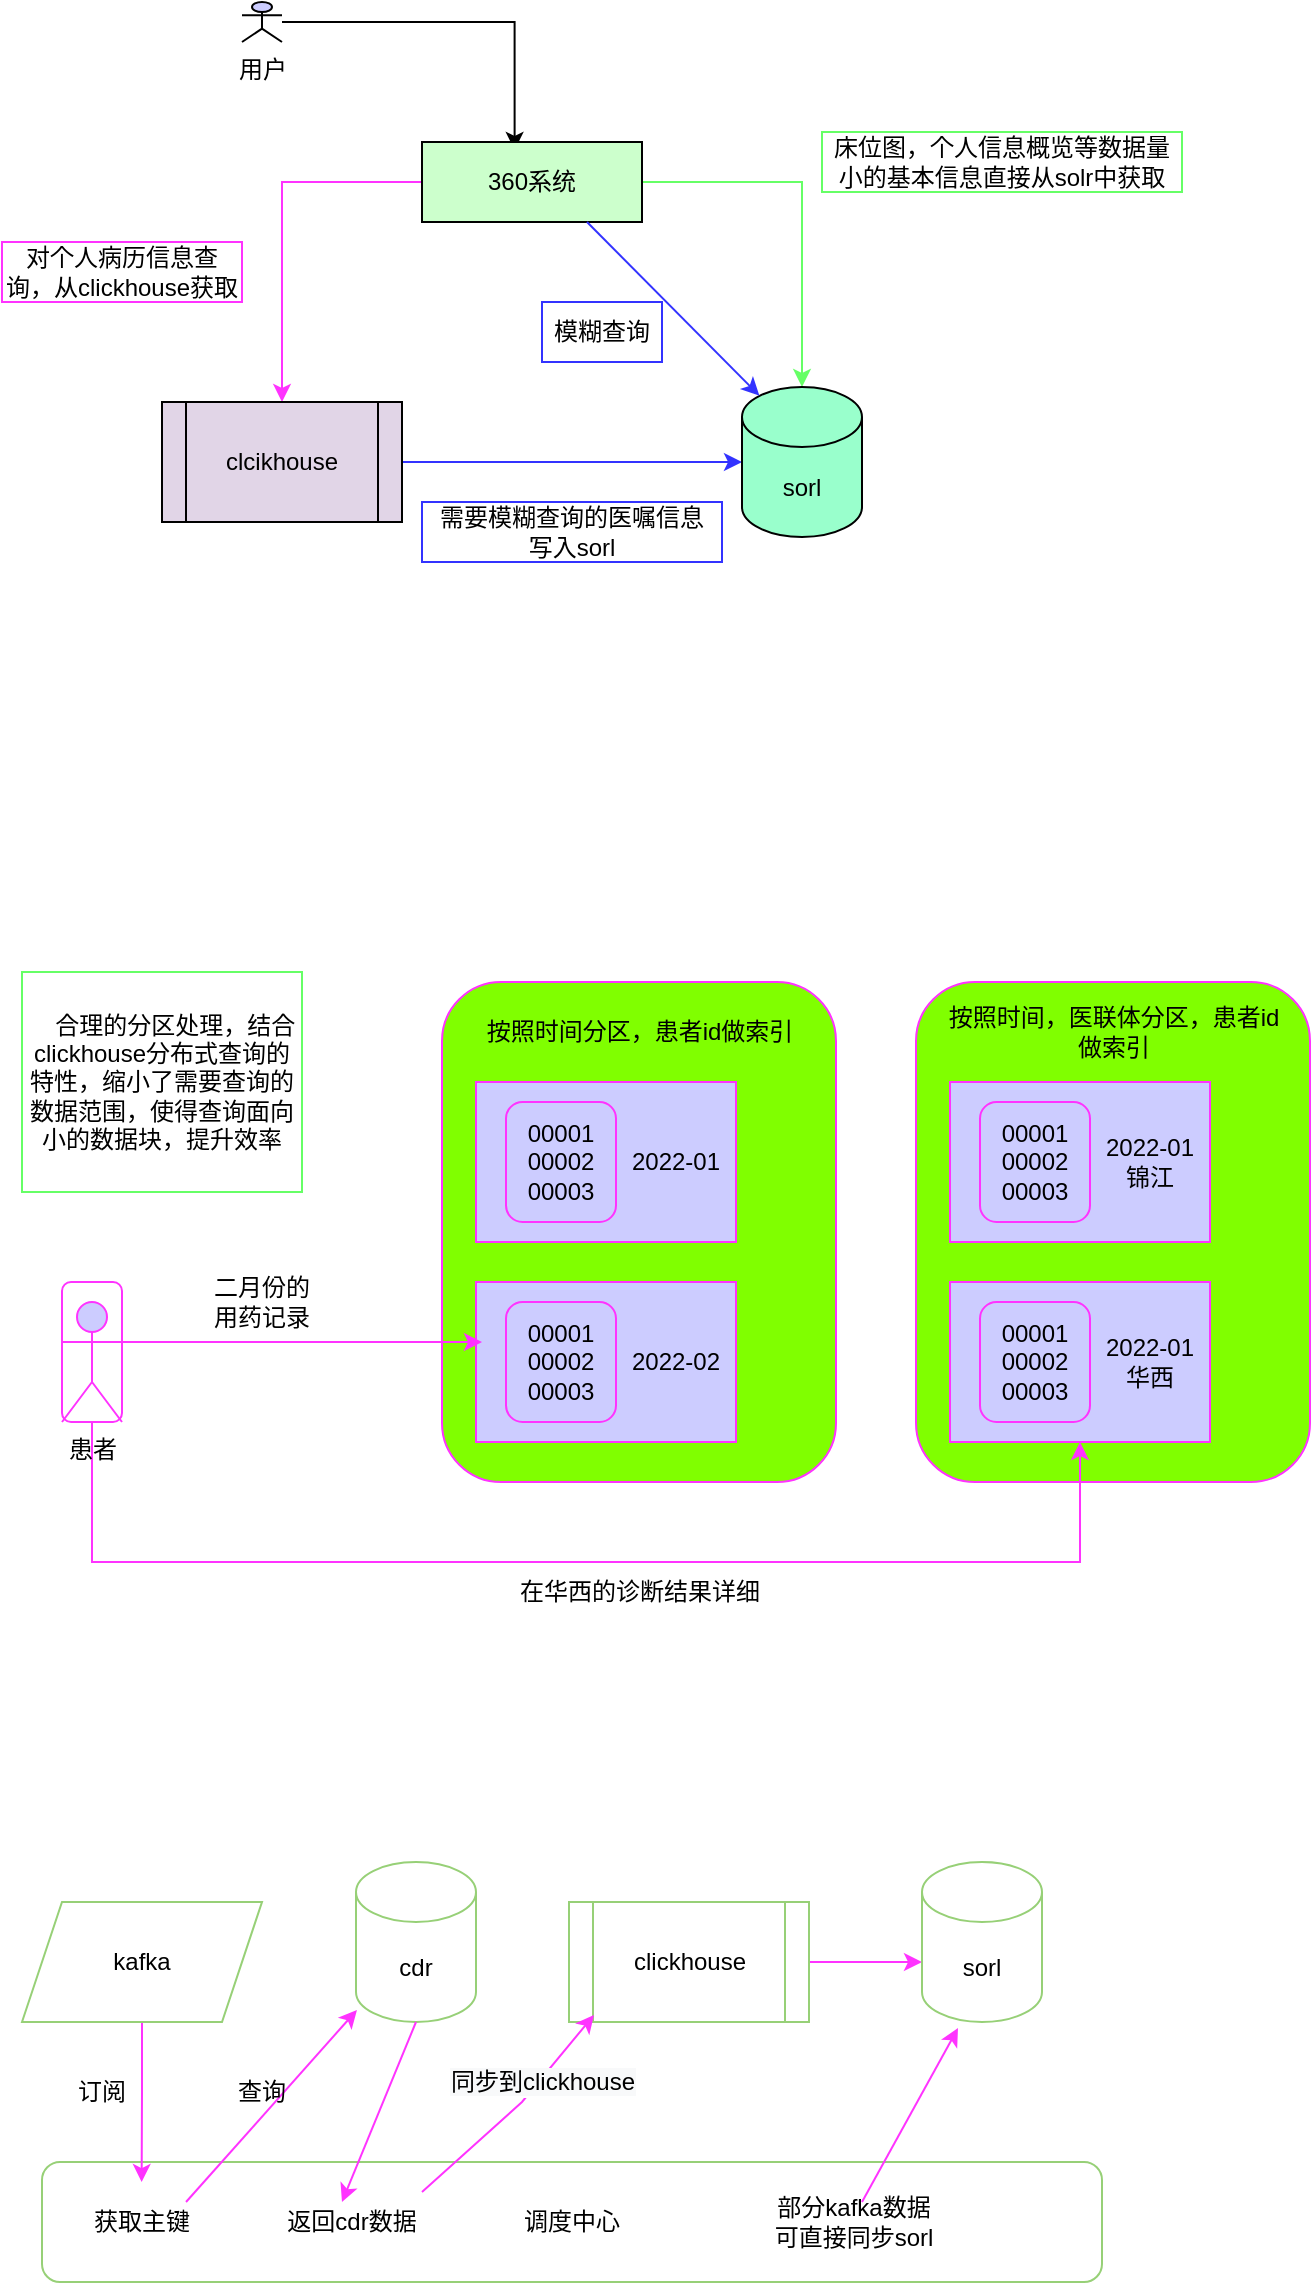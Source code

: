 <mxfile version="18.1.2" type="github">
  <diagram id="Z3sWj0wMKu5YTB8dK9sp" name="Page-1">
    <mxGraphModel dx="1662" dy="762" grid="1" gridSize="10" guides="1" tooltips="1" connect="1" arrows="1" fold="1" page="1" pageScale="1" pageWidth="827" pageHeight="1169" math="0" shadow="0">
      <root>
        <mxCell id="0" />
        <mxCell id="1" parent="0" />
        <mxCell id="8FOxK7Zj0sVtvy6mxAmo-83" value="调度中心" style="rounded=1;whiteSpace=wrap;html=1;strokeColor=#97D077;fillColor=#FFFFFF;" vertex="1" parent="1">
          <mxGeometry x="90" y="1250" width="530" height="60" as="geometry" />
        </mxCell>
        <mxCell id="8FOxK7Zj0sVtvy6mxAmo-72" value="" style="rounded=1;whiteSpace=wrap;html=1;strokeColor=#FF33FF;fillColor=#FFFFFF;" vertex="1" parent="1">
          <mxGeometry x="100" y="810" width="30" height="70" as="geometry" />
        </mxCell>
        <mxCell id="8FOxK7Zj0sVtvy6mxAmo-57" value="" style="rounded=1;whiteSpace=wrap;html=1;strokeColor=#FF33FF;fillColor=#80FF00;" vertex="1" parent="1">
          <mxGeometry x="290" y="660" width="197" height="250" as="geometry" />
        </mxCell>
        <mxCell id="8FOxK7Zj0sVtvy6mxAmo-26" style="edgeStyle=orthogonalEdgeStyle;rounded=0;orthogonalLoop=1;jettySize=auto;html=1;entryX=0;entryY=0.5;entryDx=0;entryDy=0;entryPerimeter=0;fillColor=#9999FF;strokeColor=#3333FF;" edge="1" parent="1" source="8FOxK7Zj0sVtvy6mxAmo-4" target="8FOxK7Zj0sVtvy6mxAmo-3">
          <mxGeometry relative="1" as="geometry" />
        </mxCell>
        <mxCell id="8FOxK7Zj0sVtvy6mxAmo-7" style="edgeStyle=orthogonalEdgeStyle;rounded=0;orthogonalLoop=1;jettySize=auto;html=1;entryX=0.421;entryY=0.1;entryDx=0;entryDy=0;entryPerimeter=0;" edge="1" parent="1" source="8FOxK7Zj0sVtvy6mxAmo-1" target="8FOxK7Zj0sVtvy6mxAmo-2">
          <mxGeometry relative="1" as="geometry" />
        </mxCell>
        <mxCell id="8FOxK7Zj0sVtvy6mxAmo-1" value="用户" style="shape=umlActor;verticalLabelPosition=bottom;verticalAlign=top;html=1;outlineConnect=0;fillColor=#CCCCFF;" vertex="1" parent="1">
          <mxGeometry x="190" y="170" width="20" height="20" as="geometry" />
        </mxCell>
        <mxCell id="8FOxK7Zj0sVtvy6mxAmo-15" style="edgeStyle=orthogonalEdgeStyle;rounded=0;orthogonalLoop=1;jettySize=auto;html=1;entryX=0.5;entryY=0;entryDx=0;entryDy=0;strokeColor=#FF33FF;" edge="1" parent="1" source="8FOxK7Zj0sVtvy6mxAmo-2" target="8FOxK7Zj0sVtvy6mxAmo-4">
          <mxGeometry relative="1" as="geometry" />
        </mxCell>
        <mxCell id="8FOxK7Zj0sVtvy6mxAmo-16" style="edgeStyle=orthogonalEdgeStyle;rounded=0;orthogonalLoop=1;jettySize=auto;html=1;entryX=0.5;entryY=0;entryDx=0;entryDy=0;entryPerimeter=0;strokeColor=#66FF66;" edge="1" parent="1" source="8FOxK7Zj0sVtvy6mxAmo-2" target="8FOxK7Zj0sVtvy6mxAmo-3">
          <mxGeometry relative="1" as="geometry" />
        </mxCell>
        <mxCell id="8FOxK7Zj0sVtvy6mxAmo-2" value="360系统" style="rounded=0;whiteSpace=wrap;html=1;fillColor=#CCFFCC;" vertex="1" parent="1">
          <mxGeometry x="280" y="240" width="110" height="40" as="geometry" />
        </mxCell>
        <mxCell id="8FOxK7Zj0sVtvy6mxAmo-3" value="sorl" style="shape=cylinder3;whiteSpace=wrap;html=1;boundedLbl=1;backgroundOutline=1;size=15;fillColor=#99FFCC;" vertex="1" parent="1">
          <mxGeometry x="440" y="362.5" width="60" height="75" as="geometry" />
        </mxCell>
        <mxCell id="8FOxK7Zj0sVtvy6mxAmo-4" value="clcikhouse" style="shape=process;whiteSpace=wrap;html=1;backgroundOutline=1;fillColor=#E1D5E7;" vertex="1" parent="1">
          <mxGeometry x="150" y="370" width="120" height="60" as="geometry" />
        </mxCell>
        <mxCell id="8FOxK7Zj0sVtvy6mxAmo-11" value="床位图，个人信息概览等数据量小的基本信息直接从solr中获取" style="text;html=1;strokeColor=#66FF66;fillColor=none;align=center;verticalAlign=middle;whiteSpace=wrap;rounded=0;" vertex="1" parent="1">
          <mxGeometry x="480" y="235" width="180" height="30" as="geometry" />
        </mxCell>
        <mxCell id="8FOxK7Zj0sVtvy6mxAmo-14" value="对个人病历信息查询，从clickhouse获取" style="text;html=1;strokeColor=#FF33FF;fillColor=none;align=center;verticalAlign=middle;whiteSpace=wrap;rounded=0;" vertex="1" parent="1">
          <mxGeometry x="70" y="290" width="120" height="30" as="geometry" />
        </mxCell>
        <mxCell id="8FOxK7Zj0sVtvy6mxAmo-19" value="需要模糊查询的医嘱信息&lt;br&gt;写入sorl" style="text;html=1;strokeColor=#3333FF;fillColor=none;align=center;verticalAlign=middle;whiteSpace=wrap;rounded=0;" vertex="1" parent="1">
          <mxGeometry x="280" y="420" width="150" height="30" as="geometry" />
        </mxCell>
        <mxCell id="8FOxK7Zj0sVtvy6mxAmo-22" value="模糊查询" style="text;html=1;strokeColor=#3333FF;fillColor=none;align=center;verticalAlign=middle;whiteSpace=wrap;rounded=0;" vertex="1" parent="1">
          <mxGeometry x="340" y="320" width="60" height="30" as="geometry" />
        </mxCell>
        <mxCell id="8FOxK7Zj0sVtvy6mxAmo-23" value="" style="endArrow=classic;html=1;rounded=0;exitX=0.75;exitY=1;exitDx=0;exitDy=0;entryX=0.145;entryY=0;entryDx=0;entryDy=4.35;entryPerimeter=0;fillColor=#3333FF;strokeColor=#3333FF;" edge="1" parent="1" source="8FOxK7Zj0sVtvy6mxAmo-2" target="8FOxK7Zj0sVtvy6mxAmo-3">
          <mxGeometry width="50" height="50" relative="1" as="geometry">
            <mxPoint x="390" y="430" as="sourcePoint" />
            <mxPoint x="440" y="380" as="targetPoint" />
          </mxGeometry>
        </mxCell>
        <mxCell id="8FOxK7Zj0sVtvy6mxAmo-52" value="" style="rounded=0;whiteSpace=wrap;html=1;strokeColor=#FF33FF;fillColor=#CCCCFF;" vertex="1" parent="1">
          <mxGeometry x="307" y="710" width="130" height="80" as="geometry" />
        </mxCell>
        <mxCell id="8FOxK7Zj0sVtvy6mxAmo-38" value="00001&lt;br&gt;00002&lt;br&gt;00003" style="rounded=1;whiteSpace=wrap;html=1;strokeColor=#FF33FF;fillColor=#CCCCFF;" vertex="1" parent="1">
          <mxGeometry x="322" y="720" width="55" height="60" as="geometry" />
        </mxCell>
        <mxCell id="8FOxK7Zj0sVtvy6mxAmo-53" value="2022-01" style="text;html=1;strokeColor=none;fillColor=none;align=center;verticalAlign=middle;whiteSpace=wrap;rounded=0;" vertex="1" parent="1">
          <mxGeometry x="377" y="735" width="60" height="30" as="geometry" />
        </mxCell>
        <mxCell id="8FOxK7Zj0sVtvy6mxAmo-54" value="" style="rounded=0;whiteSpace=wrap;html=1;strokeColor=#FF33FF;fillColor=#CCCCFF;" vertex="1" parent="1">
          <mxGeometry x="307" y="810" width="130" height="80" as="geometry" />
        </mxCell>
        <mxCell id="8FOxK7Zj0sVtvy6mxAmo-55" value="00001&lt;br&gt;00002&lt;br&gt;00003" style="rounded=1;whiteSpace=wrap;html=1;strokeColor=#FF33FF;fillColor=#CCCCFF;" vertex="1" parent="1">
          <mxGeometry x="322" y="820" width="55" height="60" as="geometry" />
        </mxCell>
        <mxCell id="8FOxK7Zj0sVtvy6mxAmo-56" value="2022-02" style="text;html=1;strokeColor=none;fillColor=none;align=center;verticalAlign=middle;whiteSpace=wrap;rounded=0;" vertex="1" parent="1">
          <mxGeometry x="377" y="835" width="60" height="30" as="geometry" />
        </mxCell>
        <mxCell id="8FOxK7Zj0sVtvy6mxAmo-58" value="按照时间分区，患者id做索引" style="text;html=1;strokeColor=none;fillColor=none;align=center;verticalAlign=middle;whiteSpace=wrap;rounded=0;" vertex="1" parent="1">
          <mxGeometry x="303.5" y="670" width="170" height="30" as="geometry" />
        </mxCell>
        <mxCell id="8FOxK7Zj0sVtvy6mxAmo-59" value="" style="rounded=1;whiteSpace=wrap;html=1;strokeColor=#FF33FF;fillColor=#80FF00;" vertex="1" parent="1">
          <mxGeometry x="527" y="660" width="197" height="250" as="geometry" />
        </mxCell>
        <mxCell id="8FOxK7Zj0sVtvy6mxAmo-60" value="" style="rounded=0;whiteSpace=wrap;html=1;strokeColor=#FF33FF;fillColor=#CCCCFF;" vertex="1" parent="1">
          <mxGeometry x="544" y="710" width="130" height="80" as="geometry" />
        </mxCell>
        <mxCell id="8FOxK7Zj0sVtvy6mxAmo-61" value="00001&lt;br&gt;00002&lt;br&gt;00003" style="rounded=1;whiteSpace=wrap;html=1;strokeColor=#FF33FF;fillColor=#CCCCFF;" vertex="1" parent="1">
          <mxGeometry x="559" y="720" width="55" height="60" as="geometry" />
        </mxCell>
        <mxCell id="8FOxK7Zj0sVtvy6mxAmo-62" value="2022-01&lt;br&gt;锦江" style="text;html=1;strokeColor=none;fillColor=none;align=center;verticalAlign=middle;whiteSpace=wrap;rounded=0;" vertex="1" parent="1">
          <mxGeometry x="614" y="735" width="60" height="30" as="geometry" />
        </mxCell>
        <mxCell id="8FOxK7Zj0sVtvy6mxAmo-63" value="" style="rounded=0;whiteSpace=wrap;html=1;strokeColor=#FF33FF;fillColor=#CCCCFF;" vertex="1" parent="1">
          <mxGeometry x="544" y="810" width="130" height="80" as="geometry" />
        </mxCell>
        <mxCell id="8FOxK7Zj0sVtvy6mxAmo-64" value="00001&lt;br&gt;00002&lt;br&gt;00003" style="rounded=1;whiteSpace=wrap;html=1;strokeColor=#FF33FF;fillColor=#CCCCFF;" vertex="1" parent="1">
          <mxGeometry x="559" y="820" width="55" height="60" as="geometry" />
        </mxCell>
        <mxCell id="8FOxK7Zj0sVtvy6mxAmo-65" value="2022-01&lt;br&gt;华西" style="text;html=1;strokeColor=none;fillColor=none;align=center;verticalAlign=middle;whiteSpace=wrap;rounded=0;" vertex="1" parent="1">
          <mxGeometry x="614" y="835" width="60" height="30" as="geometry" />
        </mxCell>
        <mxCell id="8FOxK7Zj0sVtvy6mxAmo-66" value="按照时间，医联体分区，患者id做索引" style="text;html=1;strokeColor=none;fillColor=none;align=center;verticalAlign=middle;whiteSpace=wrap;rounded=0;" vertex="1" parent="1">
          <mxGeometry x="540.5" y="670" width="170" height="30" as="geometry" />
        </mxCell>
        <mxCell id="8FOxK7Zj0sVtvy6mxAmo-67" value="&amp;nbsp; &amp;nbsp; 合理的分区处理，结合clickhouse分布式查询的特性，缩小了需要查询的数据范围，使得查询面向小的数据块，提升效率" style="text;html=1;strokeColor=#66FF66;fillColor=none;align=center;verticalAlign=middle;whiteSpace=wrap;rounded=0;" vertex="1" parent="1">
          <mxGeometry x="80" y="655" width="140" height="110" as="geometry" />
        </mxCell>
        <mxCell id="8FOxK7Zj0sVtvy6mxAmo-103" style="edgeStyle=orthogonalEdgeStyle;rounded=0;orthogonalLoop=1;jettySize=auto;html=1;entryX=0.5;entryY=1;entryDx=0;entryDy=0;strokeColor=#FF33FF;fillColor=#3333FF;" edge="1" parent="1" source="8FOxK7Zj0sVtvy6mxAmo-68" target="8FOxK7Zj0sVtvy6mxAmo-63">
          <mxGeometry relative="1" as="geometry">
            <Array as="points">
              <mxPoint x="115" y="950" />
              <mxPoint x="609" y="950" />
            </Array>
          </mxGeometry>
        </mxCell>
        <mxCell id="8FOxK7Zj0sVtvy6mxAmo-68" value="患者" style="shape=umlActor;verticalLabelPosition=bottom;verticalAlign=top;html=1;outlineConnect=0;strokeColor=#FF33FF;fillColor=#CCCCFF;" vertex="1" parent="1">
          <mxGeometry x="100" y="820" width="30" height="60" as="geometry" />
        </mxCell>
        <mxCell id="8FOxK7Zj0sVtvy6mxAmo-70" value="" style="endArrow=classic;html=1;rounded=0;strokeColor=#FF33FF;fillColor=#3333FF;exitX=1;exitY=0.333;exitDx=0;exitDy=0;exitPerimeter=0;" edge="1" parent="1" source="8FOxK7Zj0sVtvy6mxAmo-68">
          <mxGeometry width="50" height="50" relative="1" as="geometry">
            <mxPoint x="390" y="880" as="sourcePoint" />
            <mxPoint x="310" y="840" as="targetPoint" />
          </mxGeometry>
        </mxCell>
        <mxCell id="8FOxK7Zj0sVtvy6mxAmo-75" value="二月份的用药记录" style="text;html=1;strokeColor=none;fillColor=none;align=center;verticalAlign=middle;whiteSpace=wrap;rounded=0;" vertex="1" parent="1">
          <mxGeometry x="170" y="805" width="60" height="30" as="geometry" />
        </mxCell>
        <mxCell id="8FOxK7Zj0sVtvy6mxAmo-77" value="在华西的诊断结果详细" style="text;html=1;strokeColor=none;fillColor=none;align=center;verticalAlign=middle;whiteSpace=wrap;rounded=0;" vertex="1" parent="1">
          <mxGeometry x="315.5" y="950" width="146" height="30" as="geometry" />
        </mxCell>
        <mxCell id="8FOxK7Zj0sVtvy6mxAmo-84" style="edgeStyle=orthogonalEdgeStyle;rounded=0;orthogonalLoop=1;jettySize=auto;html=1;entryX=0.094;entryY=0.167;entryDx=0;entryDy=0;entryPerimeter=0;strokeColor=#FF33FF;fillColor=#3333FF;" edge="1" parent="1" source="8FOxK7Zj0sVtvy6mxAmo-79" target="8FOxK7Zj0sVtvy6mxAmo-83">
          <mxGeometry relative="1" as="geometry" />
        </mxCell>
        <mxCell id="8FOxK7Zj0sVtvy6mxAmo-79" value="kafka" style="shape=parallelogram;perimeter=parallelogramPerimeter;whiteSpace=wrap;html=1;fixedSize=1;strokeColor=#97D077;fillColor=#FFFFFF;" vertex="1" parent="1">
          <mxGeometry x="80" y="1120" width="120" height="60" as="geometry" />
        </mxCell>
        <mxCell id="8FOxK7Zj0sVtvy6mxAmo-80" value="cdr" style="shape=cylinder3;whiteSpace=wrap;html=1;boundedLbl=1;backgroundOutline=1;size=15;strokeColor=#97D077;fillColor=#FFFFFF;" vertex="1" parent="1">
          <mxGeometry x="247" y="1100" width="60" height="80" as="geometry" />
        </mxCell>
        <mxCell id="8FOxK7Zj0sVtvy6mxAmo-98" style="edgeStyle=orthogonalEdgeStyle;rounded=0;orthogonalLoop=1;jettySize=auto;html=1;strokeColor=#FF33FF;fillColor=#3333FF;" edge="1" parent="1" source="8FOxK7Zj0sVtvy6mxAmo-81">
          <mxGeometry relative="1" as="geometry">
            <mxPoint x="530" y="1150" as="targetPoint" />
          </mxGeometry>
        </mxCell>
        <mxCell id="8FOxK7Zj0sVtvy6mxAmo-81" value="clickhouse" style="shape=process;whiteSpace=wrap;html=1;backgroundOutline=1;strokeColor=#97D077;fillColor=#FFFFFF;" vertex="1" parent="1">
          <mxGeometry x="353.5" y="1120" width="120" height="60" as="geometry" />
        </mxCell>
        <mxCell id="8FOxK7Zj0sVtvy6mxAmo-82" value="sorl" style="shape=cylinder3;whiteSpace=wrap;html=1;boundedLbl=1;backgroundOutline=1;size=15;strokeColor=#97D077;fillColor=#FFFFFF;" vertex="1" parent="1">
          <mxGeometry x="530" y="1100" width="60" height="80" as="geometry" />
        </mxCell>
        <mxCell id="8FOxK7Zj0sVtvy6mxAmo-85" value="获取主键" style="text;html=1;strokeColor=none;fillColor=none;align=center;verticalAlign=middle;whiteSpace=wrap;rounded=0;" vertex="1" parent="1">
          <mxGeometry x="110" y="1265" width="60" height="30" as="geometry" />
        </mxCell>
        <mxCell id="8FOxK7Zj0sVtvy6mxAmo-86" value="" style="endArrow=classic;html=1;rounded=0;strokeColor=#FF33FF;fillColor=#3333FF;exitX=0.867;exitY=0.167;exitDx=0;exitDy=0;exitPerimeter=0;entryX=0.008;entryY=0.925;entryDx=0;entryDy=0;entryPerimeter=0;" edge="1" parent="1" source="8FOxK7Zj0sVtvy6mxAmo-85" target="8FOxK7Zj0sVtvy6mxAmo-80">
          <mxGeometry width="50" height="50" relative="1" as="geometry">
            <mxPoint x="390" y="1160" as="sourcePoint" />
            <mxPoint x="440" y="1110" as="targetPoint" />
          </mxGeometry>
        </mxCell>
        <mxCell id="8FOxK7Zj0sVtvy6mxAmo-87" value="" style="endArrow=classic;html=1;rounded=0;strokeColor=#FF33FF;fillColor=#3333FF;exitX=0.5;exitY=1;exitDx=0;exitDy=0;exitPerimeter=0;entryX=0.283;entryY=0.333;entryDx=0;entryDy=0;entryPerimeter=0;" edge="1" parent="1" source="8FOxK7Zj0sVtvy6mxAmo-80" target="8FOxK7Zj0sVtvy6mxAmo-83">
          <mxGeometry width="50" height="50" relative="1" as="geometry">
            <mxPoint x="390" y="1160" as="sourcePoint" />
            <mxPoint x="440" y="1110" as="targetPoint" />
          </mxGeometry>
        </mxCell>
        <mxCell id="8FOxK7Zj0sVtvy6mxAmo-88" value="查询" style="text;html=1;strokeColor=none;fillColor=none;align=center;verticalAlign=middle;whiteSpace=wrap;rounded=0;" vertex="1" parent="1">
          <mxGeometry x="170" y="1200" width="60" height="30" as="geometry" />
        </mxCell>
        <mxCell id="8FOxK7Zj0sVtvy6mxAmo-90" value="返回cdr数据" style="text;html=1;strokeColor=none;fillColor=none;align=center;verticalAlign=middle;whiteSpace=wrap;rounded=0;" vertex="1" parent="1">
          <mxGeometry x="210" y="1265" width="70" height="30" as="geometry" />
        </mxCell>
        <mxCell id="8FOxK7Zj0sVtvy6mxAmo-92" value="" style="endArrow=classic;html=1;rounded=0;strokeColor=#FF33FF;fillColor=#3333FF;exitX=1;exitY=0;exitDx=0;exitDy=0;entryX=0.104;entryY=0.942;entryDx=0;entryDy=0;entryPerimeter=0;" edge="1" parent="1" source="8FOxK7Zj0sVtvy6mxAmo-90" target="8FOxK7Zj0sVtvy6mxAmo-81">
          <mxGeometry width="50" height="50" relative="1" as="geometry">
            <mxPoint x="172.02" y="1280.01" as="sourcePoint" />
            <mxPoint x="257.48" y="1184" as="targetPoint" />
            <Array as="points">
              <mxPoint x="330" y="1220" />
            </Array>
          </mxGeometry>
        </mxCell>
        <mxCell id="8FOxK7Zj0sVtvy6mxAmo-101" value="&lt;span style=&quot;font-size: 12px; background-color: rgb(248, 249, 250);&quot;&gt;同步到clickhouse&lt;/span&gt;" style="edgeLabel;html=1;align=center;verticalAlign=middle;resizable=0;points=[];" vertex="1" connectable="0" parent="8FOxK7Zj0sVtvy6mxAmo-92">
          <mxGeometry x="0.31" y="-1" relative="1" as="geometry">
            <mxPoint as="offset" />
          </mxGeometry>
        </mxCell>
        <mxCell id="8FOxK7Zj0sVtvy6mxAmo-93" value="订阅" style="text;html=1;strokeColor=none;fillColor=none;align=center;verticalAlign=middle;whiteSpace=wrap;rounded=0;" vertex="1" parent="1">
          <mxGeometry x="90" y="1200" width="60" height="30" as="geometry" />
        </mxCell>
        <mxCell id="8FOxK7Zj0sVtvy6mxAmo-99" value="" style="endArrow=classic;html=1;rounded=0;strokeColor=#FF33FF;fillColor=#3333FF;entryX=0.3;entryY=1.038;entryDx=0;entryDy=0;entryPerimeter=0;" edge="1" parent="1" target="8FOxK7Zj0sVtvy6mxAmo-82">
          <mxGeometry width="50" height="50" relative="1" as="geometry">
            <mxPoint x="500" y="1270" as="sourcePoint" />
            <mxPoint x="267.48" y="1194" as="targetPoint" />
          </mxGeometry>
        </mxCell>
        <mxCell id="8FOxK7Zj0sVtvy6mxAmo-102" value="部分kafka数据可直接同步sorl" style="text;html=1;strokeColor=none;fillColor=none;align=center;verticalAlign=middle;whiteSpace=wrap;rounded=0;" vertex="1" parent="1">
          <mxGeometry x="450.5" y="1265" width="90" height="30" as="geometry" />
        </mxCell>
      </root>
    </mxGraphModel>
  </diagram>
</mxfile>

